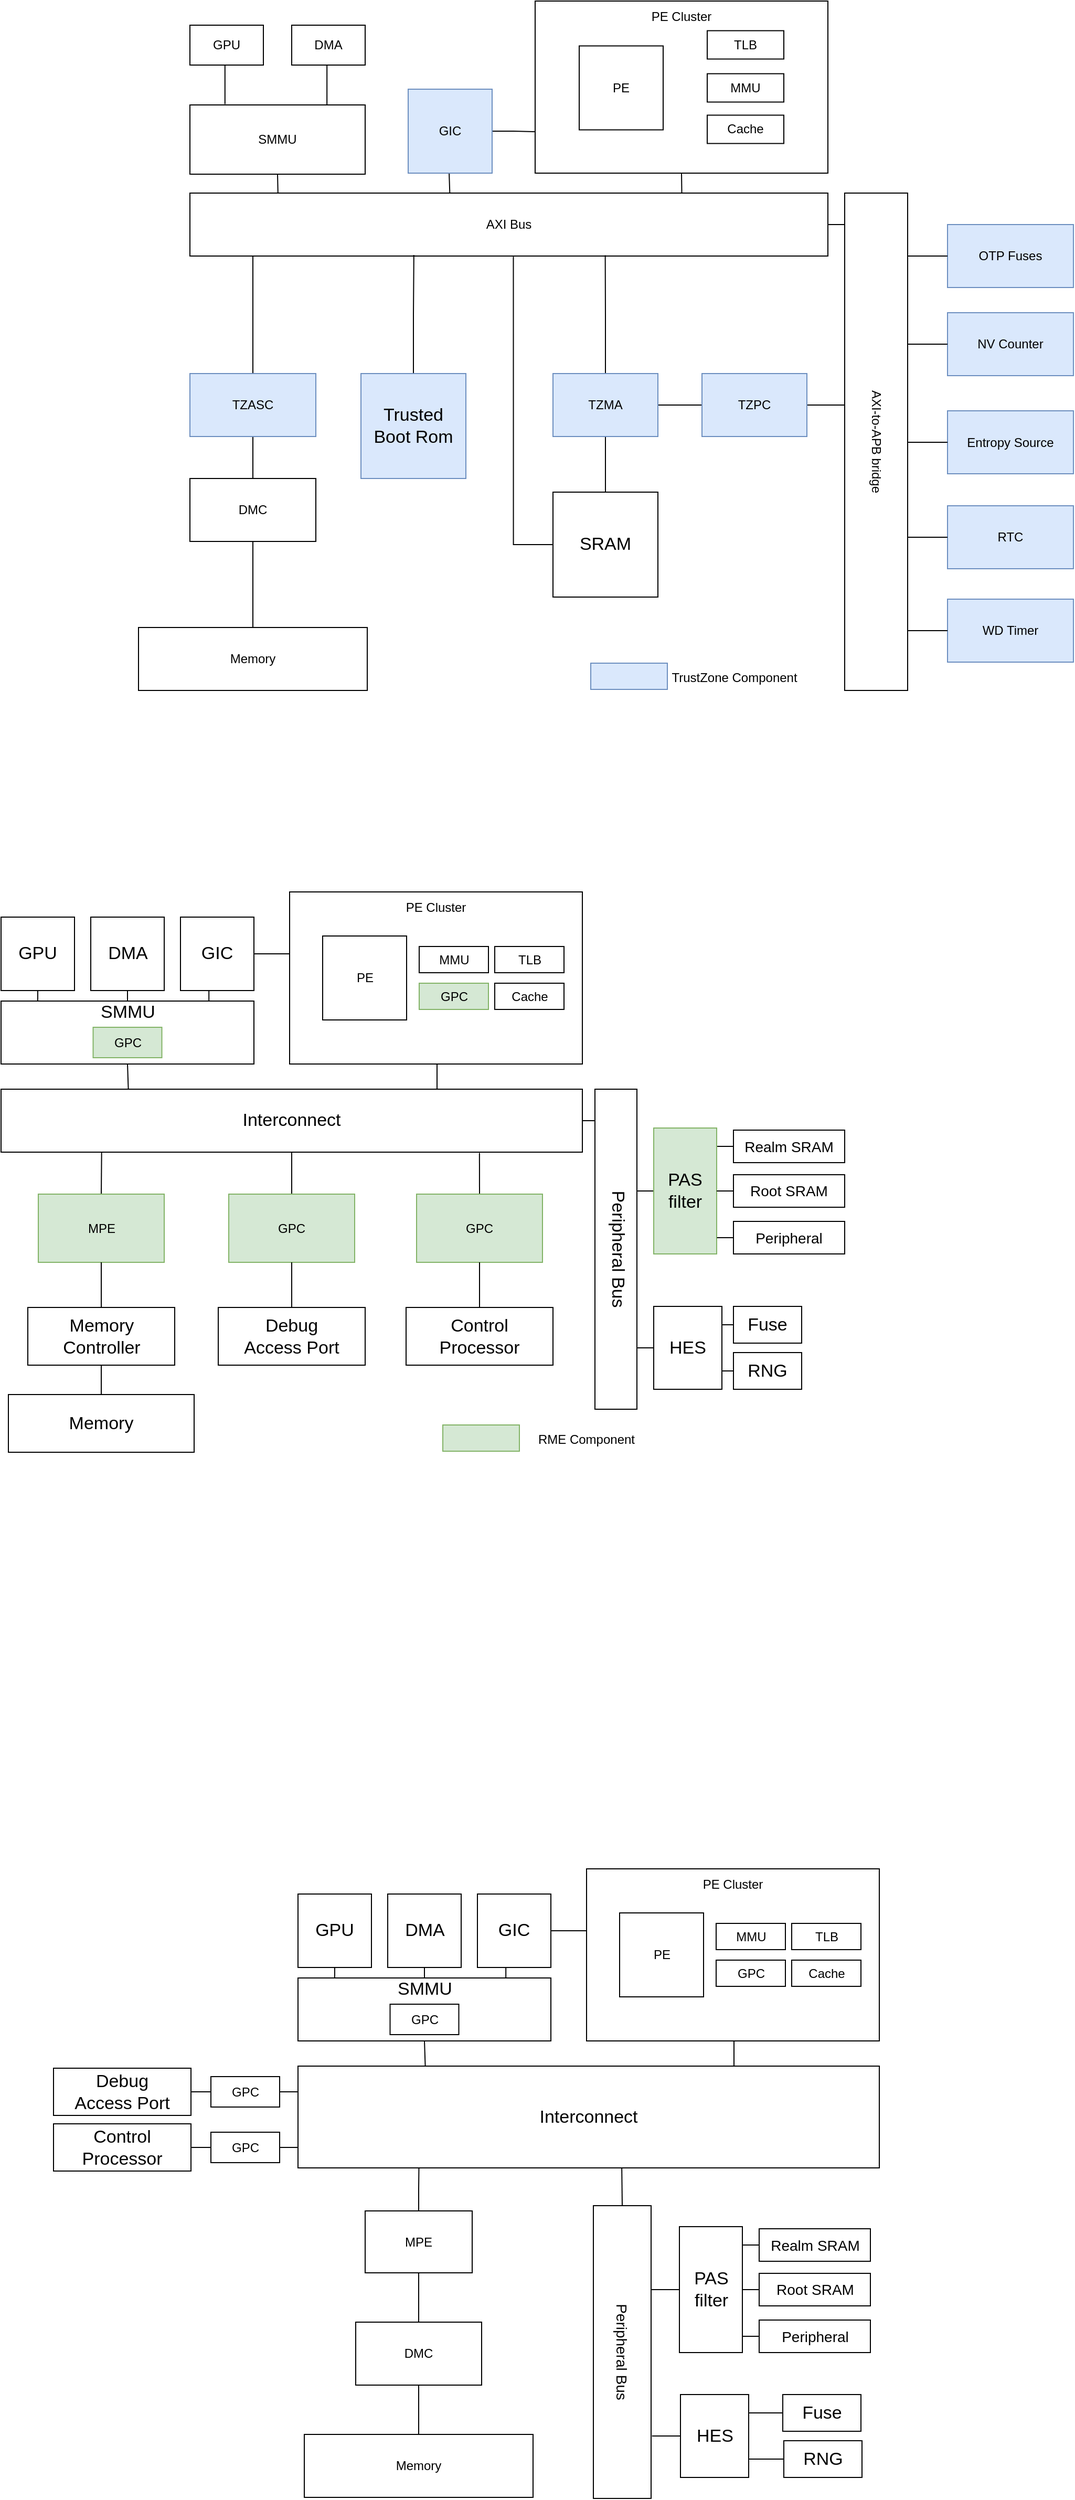<mxfile version="19.0.0" type="github">
  <diagram id="eoIW8Z3tTMGje4_AY222" name="Page-1">
    <mxGraphModel dx="1511" dy="936" grid="0" gridSize="10" guides="1" tooltips="1" connect="1" arrows="1" fold="1" page="0" pageScale="1" pageWidth="1200" pageHeight="1920" math="0" shadow="0">
      <root>
        <mxCell id="0" />
        <mxCell id="1" parent="0" />
        <mxCell id="JKnHHjbpa05JgtGwBaSC-7" style="edgeStyle=orthogonalEdgeStyle;rounded=0;orthogonalLoop=1;jettySize=auto;html=1;exitX=1;exitY=0.5;exitDx=0;exitDy=0;entryX=0.063;entryY=0.998;entryDx=0;entryDy=0;entryPerimeter=0;endArrow=none;endFill=0;" edge="1" parent="1" source="IdRhnYK_NA2TZVedJipS-1" target="IdRhnYK_NA2TZVedJipS-28">
          <mxGeometry relative="1" as="geometry" />
        </mxCell>
        <mxCell id="IdRhnYK_NA2TZVedJipS-1" value="AXI Bus" style="rounded=0;whiteSpace=wrap;html=1;" parent="1" vertex="1">
          <mxGeometry x="228" y="472" width="608" height="60" as="geometry" />
        </mxCell>
        <mxCell id="IdRhnYK_NA2TZVedJipS-27" style="edgeStyle=orthogonalEdgeStyle;rounded=0;orthogonalLoop=1;jettySize=auto;html=1;exitX=0.5;exitY=1;exitDx=0;exitDy=0;entryX=0.771;entryY=0;entryDx=0;entryDy=0;entryPerimeter=0;endArrow=none;endFill=0;" parent="1" source="IdRhnYK_NA2TZVedJipS-4" target="IdRhnYK_NA2TZVedJipS-1" edge="1">
          <mxGeometry relative="1" as="geometry" />
        </mxCell>
        <mxCell id="IdRhnYK_NA2TZVedJipS-4" value="" style="rounded=0;whiteSpace=wrap;html=1;" parent="1" vertex="1">
          <mxGeometry x="557" y="289" width="279" height="164" as="geometry" />
        </mxCell>
        <mxCell id="IdRhnYK_NA2TZVedJipS-16" style="edgeStyle=orthogonalEdgeStyle;rounded=0;orthogonalLoop=1;jettySize=auto;html=1;exitX=1;exitY=0.5;exitDx=0;exitDy=0;entryX=0.001;entryY=0.759;entryDx=0;entryDy=0;entryPerimeter=0;endArrow=none;endFill=0;" parent="1" source="IdRhnYK_NA2TZVedJipS-6" target="IdRhnYK_NA2TZVedJipS-4" edge="1">
          <mxGeometry relative="1" as="geometry" />
        </mxCell>
        <mxCell id="IdRhnYK_NA2TZVedJipS-24" style="edgeStyle=orthogonalEdgeStyle;rounded=0;orthogonalLoop=1;jettySize=auto;html=1;exitX=0.5;exitY=1;exitDx=0;exitDy=0;entryX=0.409;entryY=0.017;entryDx=0;entryDy=0;entryPerimeter=0;endArrow=none;endFill=0;" parent="1" edge="1">
          <mxGeometry relative="1" as="geometry">
            <mxPoint x="475" y="452" as="sourcePoint" />
            <mxPoint x="475.672" y="472.02" as="targetPoint" />
          </mxGeometry>
        </mxCell>
        <mxCell id="IdRhnYK_NA2TZVedJipS-6" value="GIC" style="whiteSpace=wrap;html=1;aspect=fixed;fillColor=#dae8fc;strokeColor=#6c8ebf;" parent="1" vertex="1">
          <mxGeometry x="436" y="373" width="80" height="80" as="geometry" />
        </mxCell>
        <mxCell id="IdRhnYK_NA2TZVedJipS-17" value="PE" style="whiteSpace=wrap;html=1;aspect=fixed;" parent="1" vertex="1">
          <mxGeometry x="599" y="331.75" width="80" height="80" as="geometry" />
        </mxCell>
        <mxCell id="IdRhnYK_NA2TZVedJipS-18" value="TLB" style="rounded=0;whiteSpace=wrap;html=1;" parent="1" vertex="1">
          <mxGeometry x="721" y="317.25" width="73" height="27" as="geometry" />
        </mxCell>
        <mxCell id="IdRhnYK_NA2TZVedJipS-19" value="MMU" style="rounded=0;whiteSpace=wrap;html=1;" parent="1" vertex="1">
          <mxGeometry x="721" y="358.25" width="73" height="27" as="geometry" />
        </mxCell>
        <mxCell id="IdRhnYK_NA2TZVedJipS-20" value="Cache" style="rounded=0;whiteSpace=wrap;html=1;" parent="1" vertex="1">
          <mxGeometry x="721" y="397.75" width="73" height="27" as="geometry" />
        </mxCell>
        <mxCell id="IdRhnYK_NA2TZVedJipS-21" value="PE Cluster" style="text;html=1;strokeColor=none;fillColor=none;align=center;verticalAlign=middle;whiteSpace=wrap;rounded=0;" parent="1" vertex="1">
          <mxGeometry x="653" y="289" width="87" height="30" as="geometry" />
        </mxCell>
        <mxCell id="IdRhnYK_NA2TZVedJipS-22" value="" style="group" parent="1" vertex="1" connectable="0">
          <mxGeometry x="228" y="312" width="167" height="142" as="geometry" />
        </mxCell>
        <mxCell id="IdRhnYK_NA2TZVedJipS-2" value="SMMU" style="rounded=0;whiteSpace=wrap;html=1;" parent="IdRhnYK_NA2TZVedJipS-22" vertex="1">
          <mxGeometry y="76" width="167" height="66" as="geometry" />
        </mxCell>
        <mxCell id="IdRhnYK_NA2TZVedJipS-13" style="edgeStyle=orthogonalEdgeStyle;rounded=0;orthogonalLoop=1;jettySize=auto;html=1;exitX=0.5;exitY=1;exitDx=0;exitDy=0;entryX=0.2;entryY=-0.011;entryDx=0;entryDy=0;entryPerimeter=0;endArrow=none;endFill=0;" parent="IdRhnYK_NA2TZVedJipS-22" source="IdRhnYK_NA2TZVedJipS-7" target="IdRhnYK_NA2TZVedJipS-2" edge="1">
          <mxGeometry relative="1" as="geometry" />
        </mxCell>
        <mxCell id="IdRhnYK_NA2TZVedJipS-7" value="GPU" style="rounded=0;whiteSpace=wrap;html=1;" parent="IdRhnYK_NA2TZVedJipS-22" vertex="1">
          <mxGeometry width="70" height="38" as="geometry" />
        </mxCell>
        <mxCell id="IdRhnYK_NA2TZVedJipS-14" style="edgeStyle=orthogonalEdgeStyle;rounded=0;orthogonalLoop=1;jettySize=auto;html=1;exitX=0.5;exitY=1;exitDx=0;exitDy=0;entryX=0.782;entryY=-0.003;entryDx=0;entryDy=0;entryPerimeter=0;endArrow=none;endFill=0;" parent="IdRhnYK_NA2TZVedJipS-22" source="IdRhnYK_NA2TZVedJipS-9" target="IdRhnYK_NA2TZVedJipS-2" edge="1">
          <mxGeometry relative="1" as="geometry" />
        </mxCell>
        <mxCell id="IdRhnYK_NA2TZVedJipS-9" value="DMA" style="rounded=0;whiteSpace=wrap;html=1;" parent="IdRhnYK_NA2TZVedJipS-22" vertex="1">
          <mxGeometry x="97" width="70" height="38" as="geometry" />
        </mxCell>
        <mxCell id="IdRhnYK_NA2TZVedJipS-26" style="edgeStyle=orthogonalEdgeStyle;rounded=0;orthogonalLoop=1;jettySize=auto;html=1;exitX=0.5;exitY=1;exitDx=0;exitDy=0;entryX=0.138;entryY=0;entryDx=0;entryDy=0;entryPerimeter=0;endArrow=none;endFill=0;" parent="1" source="IdRhnYK_NA2TZVedJipS-2" target="IdRhnYK_NA2TZVedJipS-1" edge="1">
          <mxGeometry relative="1" as="geometry" />
        </mxCell>
        <mxCell id="IdRhnYK_NA2TZVedJipS-30" value="" style="group" parent="1" vertex="1" connectable="0">
          <mxGeometry x="852" y="472" width="60" height="474" as="geometry" />
        </mxCell>
        <mxCell id="IdRhnYK_NA2TZVedJipS-28" value="" style="rounded=0;whiteSpace=wrap;html=1;direction=south;" parent="IdRhnYK_NA2TZVedJipS-30" vertex="1">
          <mxGeometry width="60" height="474.0" as="geometry" />
        </mxCell>
        <mxCell id="IdRhnYK_NA2TZVedJipS-29" value="AXI-to-APB bridge" style="text;html=1;strokeColor=none;fillColor=none;align=center;verticalAlign=middle;whiteSpace=wrap;rounded=0;rotation=90;" parent="IdRhnYK_NA2TZVedJipS-30" vertex="1">
          <mxGeometry x="-92" y="225.306" width="244" height="23.388" as="geometry" />
        </mxCell>
        <mxCell id="IdRhnYK_NA2TZVedJipS-38" style="edgeStyle=orthogonalEdgeStyle;rounded=0;orthogonalLoop=1;jettySize=auto;html=1;exitX=0.5;exitY=0;exitDx=0;exitDy=0;endArrow=none;endFill=0;" parent="1" source="IdRhnYK_NA2TZVedJipS-33" edge="1">
          <mxGeometry relative="1" as="geometry">
            <mxPoint x="288" y="532" as="targetPoint" />
          </mxGeometry>
        </mxCell>
        <mxCell id="IdRhnYK_NA2TZVedJipS-39" style="edgeStyle=orthogonalEdgeStyle;rounded=0;orthogonalLoop=1;jettySize=auto;html=1;exitX=0.5;exitY=1;exitDx=0;exitDy=0;entryX=0.5;entryY=0;entryDx=0;entryDy=0;endArrow=none;endFill=0;" parent="1" source="IdRhnYK_NA2TZVedJipS-33" target="IdRhnYK_NA2TZVedJipS-34" edge="1">
          <mxGeometry relative="1" as="geometry" />
        </mxCell>
        <mxCell id="IdRhnYK_NA2TZVedJipS-33" value="TZASC" style="rounded=0;whiteSpace=wrap;html=1;fillColor=#dae8fc;strokeColor=#6c8ebf;" parent="1" vertex="1">
          <mxGeometry x="228" y="644" width="120" height="60" as="geometry" />
        </mxCell>
        <mxCell id="IdRhnYK_NA2TZVedJipS-40" style="edgeStyle=orthogonalEdgeStyle;rounded=0;orthogonalLoop=1;jettySize=auto;html=1;exitX=0.5;exitY=1;exitDx=0;exitDy=0;entryX=0.5;entryY=0;entryDx=0;entryDy=0;endArrow=none;endFill=0;" parent="1" source="IdRhnYK_NA2TZVedJipS-34" target="IdRhnYK_NA2TZVedJipS-36" edge="1">
          <mxGeometry relative="1" as="geometry" />
        </mxCell>
        <mxCell id="IdRhnYK_NA2TZVedJipS-34" value="DMC" style="rounded=0;whiteSpace=wrap;html=1;" parent="1" vertex="1">
          <mxGeometry x="228" y="744" width="120" height="60" as="geometry" />
        </mxCell>
        <mxCell id="IdRhnYK_NA2TZVedJipS-36" value="Memory" style="rounded=0;whiteSpace=wrap;html=1;" parent="1" vertex="1">
          <mxGeometry x="179" y="886" width="218" height="60" as="geometry" />
        </mxCell>
        <mxCell id="IdRhnYK_NA2TZVedJipS-51" style="edgeStyle=orthogonalEdgeStyle;rounded=0;orthogonalLoop=1;jettySize=auto;html=1;exitX=1;exitY=0.5;exitDx=0;exitDy=0;entryX=0;entryY=0.5;entryDx=0;entryDy=0;fontSize=17;endArrow=none;endFill=0;" parent="1" source="IdRhnYK_NA2TZVedJipS-46" target="IdRhnYK_NA2TZVedJipS-47" edge="1">
          <mxGeometry relative="1" as="geometry" />
        </mxCell>
        <mxCell id="IdRhnYK_NA2TZVedJipS-59" style="edgeStyle=orthogonalEdgeStyle;rounded=0;orthogonalLoop=1;jettySize=auto;html=1;exitX=0.5;exitY=1;exitDx=0;exitDy=0;entryX=0.5;entryY=0;entryDx=0;entryDy=0;fontSize=17;endArrow=none;endFill=0;" parent="1" source="IdRhnYK_NA2TZVedJipS-46" target="IdRhnYK_NA2TZVedJipS-48" edge="1">
          <mxGeometry relative="1" as="geometry" />
        </mxCell>
        <mxCell id="IdRhnYK_NA2TZVedJipS-60" style="edgeStyle=orthogonalEdgeStyle;rounded=0;orthogonalLoop=1;jettySize=auto;html=1;exitX=0.5;exitY=0;exitDx=0;exitDy=0;entryX=0.651;entryY=0.987;entryDx=0;entryDy=0;entryPerimeter=0;fontSize=17;endArrow=none;endFill=0;" parent="1" source="IdRhnYK_NA2TZVedJipS-46" target="IdRhnYK_NA2TZVedJipS-1" edge="1">
          <mxGeometry relative="1" as="geometry" />
        </mxCell>
        <mxCell id="IdRhnYK_NA2TZVedJipS-46" value="TZMA" style="rounded=0;whiteSpace=wrap;html=1;fillColor=#dae8fc;strokeColor=#6c8ebf;" parent="1" vertex="1">
          <mxGeometry x="574" y="644" width="100" height="60" as="geometry" />
        </mxCell>
        <mxCell id="JKnHHjbpa05JgtGwBaSC-8" style="edgeStyle=orthogonalEdgeStyle;rounded=0;orthogonalLoop=1;jettySize=auto;html=1;exitX=1;exitY=0.5;exitDx=0;exitDy=0;entryX=0.426;entryY=1.002;entryDx=0;entryDy=0;entryPerimeter=0;endArrow=none;endFill=0;" edge="1" parent="1" source="IdRhnYK_NA2TZVedJipS-47" target="IdRhnYK_NA2TZVedJipS-28">
          <mxGeometry relative="1" as="geometry" />
        </mxCell>
        <mxCell id="IdRhnYK_NA2TZVedJipS-47" value="TZPC" style="rounded=0;whiteSpace=wrap;html=1;fillColor=#dae8fc;strokeColor=#6c8ebf;" parent="1" vertex="1">
          <mxGeometry x="716" y="644" width="100" height="60" as="geometry" />
        </mxCell>
        <mxCell id="IdRhnYK_NA2TZVedJipS-61" style="edgeStyle=orthogonalEdgeStyle;rounded=0;orthogonalLoop=1;jettySize=auto;html=1;exitX=0;exitY=0.5;exitDx=0;exitDy=0;entryX=0.507;entryY=1.011;entryDx=0;entryDy=0;entryPerimeter=0;fontSize=17;endArrow=none;endFill=0;" parent="1" source="IdRhnYK_NA2TZVedJipS-48" target="IdRhnYK_NA2TZVedJipS-1" edge="1">
          <mxGeometry relative="1" as="geometry" />
        </mxCell>
        <mxCell id="IdRhnYK_NA2TZVedJipS-48" value="&lt;font style=&quot;font-size: 17px;&quot;&gt;SRAM&lt;/font&gt;" style="whiteSpace=wrap;html=1;aspect=fixed;" parent="1" vertex="1">
          <mxGeometry x="574" y="757" width="100" height="100" as="geometry" />
        </mxCell>
        <mxCell id="IdRhnYK_NA2TZVedJipS-63" style="edgeStyle=orthogonalEdgeStyle;rounded=0;orthogonalLoop=1;jettySize=auto;html=1;exitX=0.5;exitY=0;exitDx=0;exitDy=0;fontSize=17;endArrow=none;endFill=0;entryX=0.351;entryY=0.983;entryDx=0;entryDy=0;entryPerimeter=0;" parent="1" source="IdRhnYK_NA2TZVedJipS-62" target="IdRhnYK_NA2TZVedJipS-1" edge="1">
          <mxGeometry relative="1" as="geometry">
            <mxPoint x="441" y="533" as="targetPoint" />
          </mxGeometry>
        </mxCell>
        <mxCell id="IdRhnYK_NA2TZVedJipS-62" value="&lt;font style=&quot;font-size: 17px;&quot;&gt;Trusted &lt;br&gt;Boot Rom&lt;/font&gt;" style="whiteSpace=wrap;html=1;aspect=fixed;fillColor=#dae8fc;strokeColor=#6c8ebf;" parent="1" vertex="1">
          <mxGeometry x="391" y="644" width="100" height="100" as="geometry" />
        </mxCell>
        <mxCell id="IdRhnYK_NA2TZVedJipS-99" style="edgeStyle=orthogonalEdgeStyle;rounded=0;orthogonalLoop=1;jettySize=auto;html=1;exitX=0.5;exitY=1;exitDx=0;exitDy=0;entryX=0.219;entryY=0.009;entryDx=0;entryDy=0;entryPerimeter=0;fontSize=17;endArrow=none;endFill=0;" parent="1" source="IdRhnYK_NA2TZVedJipS-70" target="IdRhnYK_NA2TZVedJipS-98" edge="1">
          <mxGeometry relative="1" as="geometry" />
        </mxCell>
        <mxCell id="IdRhnYK_NA2TZVedJipS-70" value="" style="rounded=0;whiteSpace=wrap;html=1;fontSize=17;" parent="1" vertex="1">
          <mxGeometry x="48" y="1242" width="241" height="60" as="geometry" />
        </mxCell>
        <mxCell id="IdRhnYK_NA2TZVedJipS-100" style="edgeStyle=orthogonalEdgeStyle;rounded=0;orthogonalLoop=1;jettySize=auto;html=1;exitX=0.5;exitY=1;exitDx=0;exitDy=0;entryX=0.75;entryY=0;entryDx=0;entryDy=0;fontSize=17;endArrow=none;endFill=0;" parent="1" source="IdRhnYK_NA2TZVedJipS-79" target="IdRhnYK_NA2TZVedJipS-98" edge="1">
          <mxGeometry relative="1" as="geometry" />
        </mxCell>
        <mxCell id="IdRhnYK_NA2TZVedJipS-79" value="" style="rounded=0;whiteSpace=wrap;html=1;" parent="1" vertex="1">
          <mxGeometry x="323" y="1138" width="279" height="164" as="geometry" />
        </mxCell>
        <mxCell id="IdRhnYK_NA2TZVedJipS-80" value="PE" style="whiteSpace=wrap;html=1;aspect=fixed;" parent="1" vertex="1">
          <mxGeometry x="354.5" y="1180" width="80" height="80" as="geometry" />
        </mxCell>
        <mxCell id="IdRhnYK_NA2TZVedJipS-82" value="MMU" style="rounded=0;whiteSpace=wrap;html=1;" parent="1" vertex="1">
          <mxGeometry x="446.5" y="1190" width="66" height="25" as="geometry" />
        </mxCell>
        <mxCell id="IdRhnYK_NA2TZVedJipS-84" value="PE Cluster" style="text;html=1;strokeColor=none;fillColor=none;align=center;verticalAlign=middle;whiteSpace=wrap;rounded=0;" parent="1" vertex="1">
          <mxGeometry x="419" y="1138" width="87" height="30" as="geometry" />
        </mxCell>
        <mxCell id="IdRhnYK_NA2TZVedJipS-85" value="TLB" style="rounded=0;whiteSpace=wrap;html=1;" parent="1" vertex="1">
          <mxGeometry x="518.5" y="1190" width="66" height="25" as="geometry" />
        </mxCell>
        <mxCell id="IdRhnYK_NA2TZVedJipS-86" value="GPC" style="rounded=0;whiteSpace=wrap;html=1;fillColor=#d5e8d4;strokeColor=#82b366;" parent="1" vertex="1">
          <mxGeometry x="446.5" y="1225" width="66" height="25" as="geometry" />
        </mxCell>
        <mxCell id="IdRhnYK_NA2TZVedJipS-87" value="Cache" style="rounded=0;whiteSpace=wrap;html=1;" parent="1" vertex="1">
          <mxGeometry x="518.5" y="1225" width="66" height="25" as="geometry" />
        </mxCell>
        <mxCell id="IdRhnYK_NA2TZVedJipS-88" value="GPC" style="rounded=0;whiteSpace=wrap;html=1;fillColor=#d5e8d4;strokeColor=#82b366;" parent="1" vertex="1">
          <mxGeometry x="135.75" y="1267" width="65.5" height="29" as="geometry" />
        </mxCell>
        <mxCell id="IdRhnYK_NA2TZVedJipS-89" value="SMMU" style="text;html=1;strokeColor=none;fillColor=none;align=center;verticalAlign=middle;whiteSpace=wrap;rounded=0;fontSize=17;" parent="1" vertex="1">
          <mxGeometry x="128.75" y="1242" width="79.5" height="21" as="geometry" />
        </mxCell>
        <mxCell id="IdRhnYK_NA2TZVedJipS-103" style="edgeStyle=orthogonalEdgeStyle;rounded=0;orthogonalLoop=1;jettySize=auto;html=1;exitX=0.5;exitY=1;exitDx=0;exitDy=0;entryX=0.145;entryY=-0.007;entryDx=0;entryDy=0;entryPerimeter=0;fontSize=17;endArrow=none;endFill=0;" parent="1" source="IdRhnYK_NA2TZVedJipS-90" target="IdRhnYK_NA2TZVedJipS-70" edge="1">
          <mxGeometry relative="1" as="geometry" />
        </mxCell>
        <mxCell id="IdRhnYK_NA2TZVedJipS-90" value="GPU" style="whiteSpace=wrap;html=1;aspect=fixed;fontSize=17;" parent="1" vertex="1">
          <mxGeometry x="48" y="1162" width="70" height="70" as="geometry" />
        </mxCell>
        <mxCell id="IdRhnYK_NA2TZVedJipS-101" style="edgeStyle=orthogonalEdgeStyle;rounded=0;orthogonalLoop=1;jettySize=auto;html=1;exitX=0.5;exitY=1;exitDx=0;exitDy=0;entryX=0.5;entryY=0;entryDx=0;entryDy=0;fontSize=17;endArrow=none;endFill=0;" parent="1" source="IdRhnYK_NA2TZVedJipS-91" target="IdRhnYK_NA2TZVedJipS-89" edge="1">
          <mxGeometry relative="1" as="geometry" />
        </mxCell>
        <mxCell id="IdRhnYK_NA2TZVedJipS-91" value="DMA" style="whiteSpace=wrap;html=1;aspect=fixed;fontSize=17;" parent="1" vertex="1">
          <mxGeometry x="133.5" y="1162" width="70" height="70" as="geometry" />
        </mxCell>
        <mxCell id="IdRhnYK_NA2TZVedJipS-94" style="edgeStyle=orthogonalEdgeStyle;rounded=0;orthogonalLoop=1;jettySize=auto;html=1;exitX=1;exitY=0.5;exitDx=0;exitDy=0;entryX=0;entryY=0.374;entryDx=0;entryDy=0;entryPerimeter=0;fontSize=17;endArrow=none;endFill=0;" parent="1" source="IdRhnYK_NA2TZVedJipS-92" target="IdRhnYK_NA2TZVedJipS-79" edge="1">
          <mxGeometry relative="1" as="geometry" />
        </mxCell>
        <mxCell id="IdRhnYK_NA2TZVedJipS-95" style="edgeStyle=orthogonalEdgeStyle;rounded=0;orthogonalLoop=1;jettySize=auto;html=1;exitX=0.5;exitY=1;exitDx=0;exitDy=0;entryX=0.822;entryY=0.006;entryDx=0;entryDy=0;entryPerimeter=0;fontSize=17;endArrow=none;endFill=0;" parent="1" source="IdRhnYK_NA2TZVedJipS-92" target="IdRhnYK_NA2TZVedJipS-70" edge="1">
          <mxGeometry relative="1" as="geometry" />
        </mxCell>
        <mxCell id="IdRhnYK_NA2TZVedJipS-92" value="GIC" style="whiteSpace=wrap;html=1;aspect=fixed;fontSize=17;" parent="1" vertex="1">
          <mxGeometry x="219" y="1162" width="70" height="70" as="geometry" />
        </mxCell>
        <mxCell id="IdRhnYK_NA2TZVedJipS-125" style="edgeStyle=orthogonalEdgeStyle;rounded=0;orthogonalLoop=1;jettySize=auto;html=1;exitX=1;exitY=0.5;exitDx=0;exitDy=0;entryX=0.101;entryY=0.978;entryDx=0;entryDy=0;entryPerimeter=0;fontSize=17;endArrow=none;endFill=0;" parent="1" source="IdRhnYK_NA2TZVedJipS-98" target="IdRhnYK_NA2TZVedJipS-121" edge="1">
          <mxGeometry relative="1" as="geometry" />
        </mxCell>
        <mxCell id="IdRhnYK_NA2TZVedJipS-98" value="Interconnect" style="rounded=0;whiteSpace=wrap;html=1;fontSize=17;" parent="1" vertex="1">
          <mxGeometry x="48" y="1326" width="554" height="60" as="geometry" />
        </mxCell>
        <mxCell id="IdRhnYK_NA2TZVedJipS-228" style="edgeStyle=orthogonalEdgeStyle;rounded=0;orthogonalLoop=1;jettySize=auto;html=1;exitX=0.5;exitY=0;exitDx=0;exitDy=0;entryX=0.173;entryY=1.003;entryDx=0;entryDy=0;entryPerimeter=0;fontSize=14;endArrow=none;endFill=0;" parent="1" source="IdRhnYK_NA2TZVedJipS-104" target="IdRhnYK_NA2TZVedJipS-98" edge="1">
          <mxGeometry relative="1" as="geometry" />
        </mxCell>
        <mxCell id="IdRhnYK_NA2TZVedJipS-104" value="MPE" style="rounded=0;whiteSpace=wrap;html=1;fillColor=#d5e8d4;strokeColor=#82b366;" parent="1" vertex="1">
          <mxGeometry x="83.5" y="1426" width="120" height="65" as="geometry" />
        </mxCell>
        <mxCell id="IdRhnYK_NA2TZVedJipS-227" style="edgeStyle=orthogonalEdgeStyle;rounded=0;orthogonalLoop=1;jettySize=auto;html=1;exitX=0.5;exitY=0;exitDx=0;exitDy=0;entryX=0.5;entryY=1;entryDx=0;entryDy=0;fontSize=14;endArrow=none;endFill=0;" parent="1" source="IdRhnYK_NA2TZVedJipS-107" target="IdRhnYK_NA2TZVedJipS-104" edge="1">
          <mxGeometry relative="1" as="geometry" />
        </mxCell>
        <mxCell id="IdRhnYK_NA2TZVedJipS-235" style="edgeStyle=orthogonalEdgeStyle;rounded=0;orthogonalLoop=1;jettySize=auto;html=1;exitX=0.5;exitY=1;exitDx=0;exitDy=0;entryX=0.5;entryY=0;entryDx=0;entryDy=0;fontSize=14;endArrow=none;endFill=0;" parent="1" source="IdRhnYK_NA2TZVedJipS-107" target="IdRhnYK_NA2TZVedJipS-234" edge="1">
          <mxGeometry relative="1" as="geometry" />
        </mxCell>
        <mxCell id="IdRhnYK_NA2TZVedJipS-107" value="Memory&lt;br&gt;Controller" style="rounded=0;whiteSpace=wrap;html=1;fontSize=17;" parent="1" vertex="1">
          <mxGeometry x="73.5" y="1534" width="140" height="55" as="geometry" />
        </mxCell>
        <mxCell id="IdRhnYK_NA2TZVedJipS-229" style="edgeStyle=orthogonalEdgeStyle;rounded=0;orthogonalLoop=1;jettySize=auto;html=1;exitX=0.5;exitY=0;exitDx=0;exitDy=0;entryX=0.5;entryY=1;entryDx=0;entryDy=0;fontSize=14;endArrow=none;endFill=0;" parent="1" source="IdRhnYK_NA2TZVedJipS-108" target="IdRhnYK_NA2TZVedJipS-98" edge="1">
          <mxGeometry relative="1" as="geometry" />
        </mxCell>
        <mxCell id="IdRhnYK_NA2TZVedJipS-108" value="GPC" style="rounded=0;whiteSpace=wrap;html=1;fillColor=#d5e8d4;strokeColor=#82b366;" parent="1" vertex="1">
          <mxGeometry x="265" y="1426" width="120" height="65" as="geometry" />
        </mxCell>
        <mxCell id="IdRhnYK_NA2TZVedJipS-230" style="edgeStyle=orthogonalEdgeStyle;rounded=0;orthogonalLoop=1;jettySize=auto;html=1;exitX=0.5;exitY=0;exitDx=0;exitDy=0;entryX=0.823;entryY=1.013;entryDx=0;entryDy=0;entryPerimeter=0;fontSize=14;endArrow=none;endFill=0;" parent="1" source="IdRhnYK_NA2TZVedJipS-109" target="IdRhnYK_NA2TZVedJipS-98" edge="1">
          <mxGeometry relative="1" as="geometry" />
        </mxCell>
        <mxCell id="IdRhnYK_NA2TZVedJipS-109" value="GPC" style="rounded=0;whiteSpace=wrap;html=1;fillColor=#d5e8d4;strokeColor=#82b366;" parent="1" vertex="1">
          <mxGeometry x="444" y="1426" width="120" height="65" as="geometry" />
        </mxCell>
        <mxCell id="IdRhnYK_NA2TZVedJipS-226" style="edgeStyle=orthogonalEdgeStyle;rounded=0;orthogonalLoop=1;jettySize=auto;html=1;exitX=0.5;exitY=0;exitDx=0;exitDy=0;entryX=0.5;entryY=1;entryDx=0;entryDy=0;fontSize=14;endArrow=none;endFill=0;" parent="1" source="IdRhnYK_NA2TZVedJipS-110" target="IdRhnYK_NA2TZVedJipS-108" edge="1">
          <mxGeometry relative="1" as="geometry" />
        </mxCell>
        <mxCell id="IdRhnYK_NA2TZVedJipS-110" value="Debug&lt;br&gt;Access Port" style="rounded=0;whiteSpace=wrap;html=1;fontSize=17;" parent="1" vertex="1">
          <mxGeometry x="255" y="1534" width="140" height="55" as="geometry" />
        </mxCell>
        <mxCell id="IdRhnYK_NA2TZVedJipS-225" style="edgeStyle=orthogonalEdgeStyle;rounded=0;orthogonalLoop=1;jettySize=auto;html=1;exitX=0.5;exitY=0;exitDx=0;exitDy=0;entryX=0.5;entryY=1;entryDx=0;entryDy=0;fontSize=14;endArrow=none;endFill=0;" parent="1" source="IdRhnYK_NA2TZVedJipS-111" target="IdRhnYK_NA2TZVedJipS-109" edge="1">
          <mxGeometry relative="1" as="geometry" />
        </mxCell>
        <mxCell id="IdRhnYK_NA2TZVedJipS-111" value="Control&lt;br&gt;Processor" style="rounded=0;whiteSpace=wrap;html=1;fontSize=17;" parent="1" vertex="1">
          <mxGeometry x="434" y="1534" width="140" height="55" as="geometry" />
        </mxCell>
        <mxCell id="IdRhnYK_NA2TZVedJipS-123" value="" style="group" parent="1" vertex="1" connectable="0">
          <mxGeometry x="614" y="1326" width="40" height="305" as="geometry" />
        </mxCell>
        <mxCell id="IdRhnYK_NA2TZVedJipS-121" value="" style="rounded=0;whiteSpace=wrap;html=1;fontSize=17;direction=south;" parent="IdRhnYK_NA2TZVedJipS-123" vertex="1">
          <mxGeometry width="40" height="305" as="geometry" />
        </mxCell>
        <mxCell id="IdRhnYK_NA2TZVedJipS-122" value="Peripheral Bus" style="text;html=1;strokeColor=none;fillColor=none;align=center;verticalAlign=middle;whiteSpace=wrap;rounded=0;fontSize=17;rotation=90;" parent="IdRhnYK_NA2TZVedJipS-123" vertex="1">
          <mxGeometry x="-44" y="137.5" width="132" height="30" as="geometry" />
        </mxCell>
        <mxCell id="IdRhnYK_NA2TZVedJipS-142" style="edgeStyle=orthogonalEdgeStyle;rounded=0;orthogonalLoop=1;jettySize=auto;html=1;exitX=0.5;exitY=1;exitDx=0;exitDy=0;entryX=0.318;entryY=-0.013;entryDx=0;entryDy=0;entryPerimeter=0;fontSize=14;endArrow=none;endFill=0;" parent="1" source="IdRhnYK_NA2TZVedJipS-126" target="IdRhnYK_NA2TZVedJipS-121" edge="1">
          <mxGeometry relative="1" as="geometry" />
        </mxCell>
        <mxCell id="IdRhnYK_NA2TZVedJipS-126" value="PAS filter" style="rounded=0;whiteSpace=wrap;html=1;fontSize=17;direction=south;fillColor=#d5e8d4;strokeColor=#82b366;" parent="1" vertex="1">
          <mxGeometry x="670" y="1363" width="60" height="120" as="geometry" />
        </mxCell>
        <mxCell id="IdRhnYK_NA2TZVedJipS-137" style="edgeStyle=orthogonalEdgeStyle;rounded=0;orthogonalLoop=1;jettySize=auto;html=1;exitX=0;exitY=0.5;exitDx=0;exitDy=0;entryX=0.809;entryY=0;entryDx=0;entryDy=0;entryPerimeter=0;fontSize=17;endArrow=none;endFill=0;" parent="1" source="IdRhnYK_NA2TZVedJipS-127" target="IdRhnYK_NA2TZVedJipS-121" edge="1">
          <mxGeometry relative="1" as="geometry" />
        </mxCell>
        <mxCell id="IdRhnYK_NA2TZVedJipS-127" value="HES" style="rounded=0;whiteSpace=wrap;html=1;fontSize=17;" parent="1" vertex="1">
          <mxGeometry x="670" y="1533" width="65" height="79" as="geometry" />
        </mxCell>
        <mxCell id="IdRhnYK_NA2TZVedJipS-146" style="edgeStyle=orthogonalEdgeStyle;rounded=0;orthogonalLoop=1;jettySize=auto;html=1;exitX=0;exitY=0.5;exitDx=0;exitDy=0;entryX=0.146;entryY=-0.009;entryDx=0;entryDy=0;entryPerimeter=0;fontSize=14;endArrow=none;endFill=0;" parent="1" source="IdRhnYK_NA2TZVedJipS-132" target="IdRhnYK_NA2TZVedJipS-126" edge="1">
          <mxGeometry relative="1" as="geometry" />
        </mxCell>
        <mxCell id="IdRhnYK_NA2TZVedJipS-132" value="&lt;font style=&quot;font-size: 14px;&quot;&gt;Realm SRAM&lt;/font&gt;" style="rounded=0;whiteSpace=wrap;html=1;fontSize=17;" parent="1" vertex="1">
          <mxGeometry x="746" y="1365" width="106" height="31" as="geometry" />
        </mxCell>
        <mxCell id="IdRhnYK_NA2TZVedJipS-139" style="edgeStyle=orthogonalEdgeStyle;rounded=0;orthogonalLoop=1;jettySize=auto;html=1;exitX=0;exitY=0.5;exitDx=0;exitDy=0;entryX=1.005;entryY=0.214;entryDx=0;entryDy=0;entryPerimeter=0;fontSize=17;endArrow=none;endFill=0;" parent="1" source="IdRhnYK_NA2TZVedJipS-135" target="IdRhnYK_NA2TZVedJipS-127" edge="1">
          <mxGeometry relative="1" as="geometry" />
        </mxCell>
        <mxCell id="IdRhnYK_NA2TZVedJipS-135" value="Fuse" style="rounded=0;whiteSpace=wrap;html=1;fontSize=17;" parent="1" vertex="1">
          <mxGeometry x="746" y="1533" width="65" height="35" as="geometry" />
        </mxCell>
        <mxCell id="IdRhnYK_NA2TZVedJipS-138" style="edgeStyle=orthogonalEdgeStyle;rounded=0;orthogonalLoop=1;jettySize=auto;html=1;exitX=0;exitY=0.5;exitDx=0;exitDy=0;entryX=1;entryY=0.783;entryDx=0;entryDy=0;entryPerimeter=0;fontSize=17;endArrow=none;endFill=0;" parent="1" source="IdRhnYK_NA2TZVedJipS-136" target="IdRhnYK_NA2TZVedJipS-127" edge="1">
          <mxGeometry relative="1" as="geometry" />
        </mxCell>
        <mxCell id="IdRhnYK_NA2TZVedJipS-136" value="RNG" style="rounded=0;whiteSpace=wrap;html=1;fontSize=17;" parent="1" vertex="1">
          <mxGeometry x="746" y="1577" width="65" height="35" as="geometry" />
        </mxCell>
        <mxCell id="IdRhnYK_NA2TZVedJipS-148" style="edgeStyle=orthogonalEdgeStyle;rounded=0;orthogonalLoop=1;jettySize=auto;html=1;exitX=0;exitY=0.5;exitDx=0;exitDy=0;entryX=0.5;entryY=0;entryDx=0;entryDy=0;fontSize=14;endArrow=none;endFill=0;" parent="1" source="IdRhnYK_NA2TZVedJipS-140" target="IdRhnYK_NA2TZVedJipS-126" edge="1">
          <mxGeometry relative="1" as="geometry" />
        </mxCell>
        <mxCell id="IdRhnYK_NA2TZVedJipS-140" value="&lt;font style=&quot;font-size: 14px;&quot;&gt;Root SRAM&lt;/font&gt;" style="rounded=0;whiteSpace=wrap;html=1;fontSize=17;" parent="1" vertex="1">
          <mxGeometry x="746" y="1407.5" width="106" height="31" as="geometry" />
        </mxCell>
        <mxCell id="IdRhnYK_NA2TZVedJipS-149" style="edgeStyle=orthogonalEdgeStyle;rounded=0;orthogonalLoop=1;jettySize=auto;html=1;exitX=0;exitY=0.5;exitDx=0;exitDy=0;entryX=0.874;entryY=-0.005;entryDx=0;entryDy=0;entryPerimeter=0;fontSize=14;endArrow=none;endFill=0;" parent="1" source="IdRhnYK_NA2TZVedJipS-144" target="IdRhnYK_NA2TZVedJipS-126" edge="1">
          <mxGeometry relative="1" as="geometry" />
        </mxCell>
        <mxCell id="IdRhnYK_NA2TZVedJipS-144" value="&lt;font style=&quot;font-size: 14px;&quot;&gt;Peripheral&lt;/font&gt;" style="rounded=0;whiteSpace=wrap;html=1;fontSize=17;" parent="1" vertex="1">
          <mxGeometry x="746" y="1452" width="106" height="31" as="geometry" />
        </mxCell>
        <mxCell id="IdRhnYK_NA2TZVedJipS-150" style="edgeStyle=orthogonalEdgeStyle;rounded=0;orthogonalLoop=1;jettySize=auto;html=1;exitX=0.5;exitY=1;exitDx=0;exitDy=0;entryX=0.219;entryY=0.009;entryDx=0;entryDy=0;entryPerimeter=0;fontSize=17;endArrow=none;endFill=0;" parent="1" source="IdRhnYK_NA2TZVedJipS-151" target="IdRhnYK_NA2TZVedJipS-170" edge="1">
          <mxGeometry relative="1" as="geometry" />
        </mxCell>
        <mxCell id="IdRhnYK_NA2TZVedJipS-151" value="" style="rounded=0;whiteSpace=wrap;html=1;fontSize=17;" parent="1" vertex="1">
          <mxGeometry x="331" y="2173" width="241" height="60" as="geometry" />
        </mxCell>
        <mxCell id="IdRhnYK_NA2TZVedJipS-152" style="edgeStyle=orthogonalEdgeStyle;rounded=0;orthogonalLoop=1;jettySize=auto;html=1;exitX=0.5;exitY=1;exitDx=0;exitDy=0;entryX=0.75;entryY=0;entryDx=0;entryDy=0;fontSize=17;endArrow=none;endFill=0;" parent="1" source="IdRhnYK_NA2TZVedJipS-153" target="IdRhnYK_NA2TZVedJipS-170" edge="1">
          <mxGeometry relative="1" as="geometry" />
        </mxCell>
        <mxCell id="IdRhnYK_NA2TZVedJipS-153" value="" style="rounded=0;whiteSpace=wrap;html=1;" parent="1" vertex="1">
          <mxGeometry x="606" y="2069" width="279" height="164" as="geometry" />
        </mxCell>
        <mxCell id="IdRhnYK_NA2TZVedJipS-154" value="PE" style="whiteSpace=wrap;html=1;aspect=fixed;" parent="1" vertex="1">
          <mxGeometry x="637.5" y="2111" width="80" height="80" as="geometry" />
        </mxCell>
        <mxCell id="IdRhnYK_NA2TZVedJipS-155" value="MMU" style="rounded=0;whiteSpace=wrap;html=1;" parent="1" vertex="1">
          <mxGeometry x="729.5" y="2121" width="66" height="25" as="geometry" />
        </mxCell>
        <mxCell id="IdRhnYK_NA2TZVedJipS-156" value="PE Cluster" style="text;html=1;strokeColor=none;fillColor=none;align=center;verticalAlign=middle;whiteSpace=wrap;rounded=0;" parent="1" vertex="1">
          <mxGeometry x="702" y="2069" width="87" height="30" as="geometry" />
        </mxCell>
        <mxCell id="IdRhnYK_NA2TZVedJipS-157" value="TLB" style="rounded=0;whiteSpace=wrap;html=1;" parent="1" vertex="1">
          <mxGeometry x="801.5" y="2121" width="66" height="25" as="geometry" />
        </mxCell>
        <mxCell id="IdRhnYK_NA2TZVedJipS-158" value="GPC" style="rounded=0;whiteSpace=wrap;html=1;" parent="1" vertex="1">
          <mxGeometry x="729.5" y="2156" width="66" height="25" as="geometry" />
        </mxCell>
        <mxCell id="IdRhnYK_NA2TZVedJipS-159" value="Cache" style="rounded=0;whiteSpace=wrap;html=1;" parent="1" vertex="1">
          <mxGeometry x="801.5" y="2156" width="66" height="25" as="geometry" />
        </mxCell>
        <mxCell id="IdRhnYK_NA2TZVedJipS-160" value="GPC" style="rounded=0;whiteSpace=wrap;html=1;" parent="1" vertex="1">
          <mxGeometry x="418.75" y="2198" width="65.5" height="29" as="geometry" />
        </mxCell>
        <mxCell id="IdRhnYK_NA2TZVedJipS-161" value="SMMU" style="text;html=1;strokeColor=none;fillColor=none;align=center;verticalAlign=middle;whiteSpace=wrap;rounded=0;fontSize=17;" parent="1" vertex="1">
          <mxGeometry x="411.75" y="2173" width="79.5" height="21" as="geometry" />
        </mxCell>
        <mxCell id="IdRhnYK_NA2TZVedJipS-162" style="edgeStyle=orthogonalEdgeStyle;rounded=0;orthogonalLoop=1;jettySize=auto;html=1;exitX=0.5;exitY=1;exitDx=0;exitDy=0;entryX=0.145;entryY=-0.007;entryDx=0;entryDy=0;entryPerimeter=0;fontSize=17;endArrow=none;endFill=0;" parent="1" source="IdRhnYK_NA2TZVedJipS-163" target="IdRhnYK_NA2TZVedJipS-151" edge="1">
          <mxGeometry relative="1" as="geometry" />
        </mxCell>
        <mxCell id="IdRhnYK_NA2TZVedJipS-163" value="GPU" style="whiteSpace=wrap;html=1;aspect=fixed;fontSize=17;" parent="1" vertex="1">
          <mxGeometry x="331" y="2093" width="70" height="70" as="geometry" />
        </mxCell>
        <mxCell id="IdRhnYK_NA2TZVedJipS-164" style="edgeStyle=orthogonalEdgeStyle;rounded=0;orthogonalLoop=1;jettySize=auto;html=1;exitX=0.5;exitY=1;exitDx=0;exitDy=0;entryX=0.5;entryY=0;entryDx=0;entryDy=0;fontSize=17;endArrow=none;endFill=0;" parent="1" source="IdRhnYK_NA2TZVedJipS-165" target="IdRhnYK_NA2TZVedJipS-161" edge="1">
          <mxGeometry relative="1" as="geometry" />
        </mxCell>
        <mxCell id="IdRhnYK_NA2TZVedJipS-165" value="DMA" style="whiteSpace=wrap;html=1;aspect=fixed;fontSize=17;" parent="1" vertex="1">
          <mxGeometry x="416.5" y="2093" width="70" height="70" as="geometry" />
        </mxCell>
        <mxCell id="IdRhnYK_NA2TZVedJipS-166" style="edgeStyle=orthogonalEdgeStyle;rounded=0;orthogonalLoop=1;jettySize=auto;html=1;exitX=1;exitY=0.5;exitDx=0;exitDy=0;entryX=0;entryY=0.374;entryDx=0;entryDy=0;entryPerimeter=0;fontSize=17;endArrow=none;endFill=0;" parent="1" source="IdRhnYK_NA2TZVedJipS-168" target="IdRhnYK_NA2TZVedJipS-153" edge="1">
          <mxGeometry relative="1" as="geometry" />
        </mxCell>
        <mxCell id="IdRhnYK_NA2TZVedJipS-167" style="edgeStyle=orthogonalEdgeStyle;rounded=0;orthogonalLoop=1;jettySize=auto;html=1;exitX=0.5;exitY=1;exitDx=0;exitDy=0;entryX=0.822;entryY=0.006;entryDx=0;entryDy=0;entryPerimeter=0;fontSize=17;endArrow=none;endFill=0;" parent="1" source="IdRhnYK_NA2TZVedJipS-168" target="IdRhnYK_NA2TZVedJipS-151" edge="1">
          <mxGeometry relative="1" as="geometry" />
        </mxCell>
        <mxCell id="IdRhnYK_NA2TZVedJipS-168" value="GIC" style="whiteSpace=wrap;html=1;aspect=fixed;fontSize=17;" parent="1" vertex="1">
          <mxGeometry x="502" y="2093" width="70" height="70" as="geometry" />
        </mxCell>
        <mxCell id="IdRhnYK_NA2TZVedJipS-170" value="Interconnect" style="rounded=0;whiteSpace=wrap;html=1;fontSize=17;" parent="1" vertex="1">
          <mxGeometry x="331" y="2257" width="554" height="97" as="geometry" />
        </mxCell>
        <mxCell id="IdRhnYK_NA2TZVedJipS-174" value="Debug &lt;br&gt;Access Port" style="rounded=0;whiteSpace=wrap;html=1;fontSize=17;" parent="1" vertex="1">
          <mxGeometry x="98" y="2259" width="131" height="45" as="geometry" />
        </mxCell>
        <mxCell id="IdRhnYK_NA2TZVedJipS-217" style="edgeStyle=orthogonalEdgeStyle;rounded=0;orthogonalLoop=1;jettySize=auto;html=1;exitX=0.5;exitY=0;exitDx=0;exitDy=0;entryX=0.208;entryY=1.003;entryDx=0;entryDy=0;entryPerimeter=0;fontSize=14;endArrow=none;endFill=0;" parent="1" source="IdRhnYK_NA2TZVedJipS-179" target="IdRhnYK_NA2TZVedJipS-170" edge="1">
          <mxGeometry relative="1" as="geometry" />
        </mxCell>
        <mxCell id="IdRhnYK_NA2TZVedJipS-179" value="MPE" style="rounded=0;whiteSpace=wrap;html=1;" parent="1" vertex="1">
          <mxGeometry x="395" y="2395" width="102" height="59" as="geometry" />
        </mxCell>
        <mxCell id="IdRhnYK_NA2TZVedJipS-222" style="edgeStyle=orthogonalEdgeStyle;rounded=0;orthogonalLoop=1;jettySize=auto;html=1;exitX=0.5;exitY=1;exitDx=0;exitDy=0;entryX=1.009;entryY=0.287;entryDx=0;entryDy=0;entryPerimeter=0;fontSize=14;endArrow=none;endFill=0;" parent="1" source="IdRhnYK_NA2TZVedJipS-187" target="IdRhnYK_NA2TZVedJipS-211" edge="1">
          <mxGeometry relative="1" as="geometry" />
        </mxCell>
        <mxCell id="IdRhnYK_NA2TZVedJipS-187" value="PAS filter" style="rounded=0;whiteSpace=wrap;html=1;fontSize=17;direction=south;" parent="1" vertex="1">
          <mxGeometry x="694.5" y="2410" width="60" height="120" as="geometry" />
        </mxCell>
        <mxCell id="IdRhnYK_NA2TZVedJipS-224" style="edgeStyle=orthogonalEdgeStyle;rounded=0;orthogonalLoop=1;jettySize=auto;html=1;exitX=0;exitY=0.5;exitDx=0;exitDy=0;entryX=1.016;entryY=0.786;entryDx=0;entryDy=0;entryPerimeter=0;fontSize=14;endArrow=none;endFill=0;" parent="1" source="IdRhnYK_NA2TZVedJipS-189" target="IdRhnYK_NA2TZVedJipS-211" edge="1">
          <mxGeometry relative="1" as="geometry" />
        </mxCell>
        <mxCell id="IdRhnYK_NA2TZVedJipS-189" value="HES" style="rounded=0;whiteSpace=wrap;html=1;fontSize=17;" parent="1" vertex="1">
          <mxGeometry x="695.5" y="2570" width="65" height="79" as="geometry" />
        </mxCell>
        <mxCell id="IdRhnYK_NA2TZVedJipS-190" style="edgeStyle=orthogonalEdgeStyle;rounded=0;orthogonalLoop=1;jettySize=auto;html=1;exitX=0;exitY=0.5;exitDx=0;exitDy=0;entryX=0.146;entryY=-0.009;entryDx=0;entryDy=0;entryPerimeter=0;fontSize=14;endArrow=none;endFill=0;" parent="1" source="IdRhnYK_NA2TZVedJipS-191" target="IdRhnYK_NA2TZVedJipS-187" edge="1">
          <mxGeometry relative="1" as="geometry" />
        </mxCell>
        <mxCell id="IdRhnYK_NA2TZVedJipS-191" value="&lt;font style=&quot;font-size: 14px;&quot;&gt;Realm SRAM&lt;/font&gt;" style="rounded=0;whiteSpace=wrap;html=1;fontSize=17;" parent="1" vertex="1">
          <mxGeometry x="770.5" y="2412" width="106" height="31" as="geometry" />
        </mxCell>
        <mxCell id="IdRhnYK_NA2TZVedJipS-192" style="edgeStyle=orthogonalEdgeStyle;rounded=0;orthogonalLoop=1;jettySize=auto;html=1;exitX=0;exitY=0.5;exitDx=0;exitDy=0;entryX=1.005;entryY=0.214;entryDx=0;entryDy=0;entryPerimeter=0;fontSize=17;endArrow=none;endFill=0;" parent="1" source="IdRhnYK_NA2TZVedJipS-193" target="IdRhnYK_NA2TZVedJipS-189" edge="1">
          <mxGeometry relative="1" as="geometry" />
        </mxCell>
        <mxCell id="IdRhnYK_NA2TZVedJipS-193" value="Fuse" style="rounded=0;whiteSpace=wrap;html=1;fontSize=17;" parent="1" vertex="1">
          <mxGeometry x="793" y="2570" width="74.5" height="35" as="geometry" />
        </mxCell>
        <mxCell id="IdRhnYK_NA2TZVedJipS-194" style="edgeStyle=orthogonalEdgeStyle;rounded=0;orthogonalLoop=1;jettySize=auto;html=1;exitX=0;exitY=0.5;exitDx=0;exitDy=0;entryX=1;entryY=0.783;entryDx=0;entryDy=0;entryPerimeter=0;fontSize=17;endArrow=none;endFill=0;" parent="1" source="IdRhnYK_NA2TZVedJipS-195" target="IdRhnYK_NA2TZVedJipS-189" edge="1">
          <mxGeometry relative="1" as="geometry" />
        </mxCell>
        <mxCell id="IdRhnYK_NA2TZVedJipS-195" value="RNG" style="rounded=0;whiteSpace=wrap;html=1;fontSize=17;" parent="1" vertex="1">
          <mxGeometry x="794" y="2614" width="74.5" height="35" as="geometry" />
        </mxCell>
        <mxCell id="IdRhnYK_NA2TZVedJipS-196" style="edgeStyle=orthogonalEdgeStyle;rounded=0;orthogonalLoop=1;jettySize=auto;html=1;exitX=0;exitY=0.5;exitDx=0;exitDy=0;entryX=0.5;entryY=0;entryDx=0;entryDy=0;fontSize=14;endArrow=none;endFill=0;" parent="1" source="IdRhnYK_NA2TZVedJipS-197" target="IdRhnYK_NA2TZVedJipS-187" edge="1">
          <mxGeometry relative="1" as="geometry" />
        </mxCell>
        <mxCell id="IdRhnYK_NA2TZVedJipS-197" value="&lt;font style=&quot;font-size: 14px;&quot;&gt;Root SRAM&lt;/font&gt;" style="rounded=0;whiteSpace=wrap;html=1;fontSize=17;" parent="1" vertex="1">
          <mxGeometry x="770.5" y="2454.5" width="106" height="31" as="geometry" />
        </mxCell>
        <mxCell id="IdRhnYK_NA2TZVedJipS-198" style="edgeStyle=orthogonalEdgeStyle;rounded=0;orthogonalLoop=1;jettySize=auto;html=1;exitX=0;exitY=0.5;exitDx=0;exitDy=0;entryX=0.874;entryY=-0.005;entryDx=0;entryDy=0;entryPerimeter=0;fontSize=14;endArrow=none;endFill=0;" parent="1" source="IdRhnYK_NA2TZVedJipS-199" target="IdRhnYK_NA2TZVedJipS-187" edge="1">
          <mxGeometry relative="1" as="geometry" />
        </mxCell>
        <mxCell id="IdRhnYK_NA2TZVedJipS-199" value="&lt;font style=&quot;font-size: 14px;&quot;&gt;Peripheral&lt;/font&gt;" style="rounded=0;whiteSpace=wrap;html=1;fontSize=17;" parent="1" vertex="1">
          <mxGeometry x="770.5" y="2499" width="106" height="31" as="geometry" />
        </mxCell>
        <mxCell id="IdRhnYK_NA2TZVedJipS-206" style="edgeStyle=orthogonalEdgeStyle;rounded=0;orthogonalLoop=1;jettySize=auto;html=1;exitX=0;exitY=0.5;exitDx=0;exitDy=0;entryX=1;entryY=0.5;entryDx=0;entryDy=0;fontSize=14;endArrow=none;endFill=0;" parent="1" source="IdRhnYK_NA2TZVedJipS-201" target="IdRhnYK_NA2TZVedJipS-174" edge="1">
          <mxGeometry relative="1" as="geometry" />
        </mxCell>
        <mxCell id="IdRhnYK_NA2TZVedJipS-208" style="edgeStyle=orthogonalEdgeStyle;rounded=0;orthogonalLoop=1;jettySize=auto;html=1;exitX=1;exitY=0.5;exitDx=0;exitDy=0;entryX=0;entryY=0.25;entryDx=0;entryDy=0;fontSize=14;endArrow=none;endFill=0;" parent="1" source="IdRhnYK_NA2TZVedJipS-201" target="IdRhnYK_NA2TZVedJipS-170" edge="1">
          <mxGeometry relative="1" as="geometry" />
        </mxCell>
        <mxCell id="IdRhnYK_NA2TZVedJipS-201" value="GPC" style="rounded=0;whiteSpace=wrap;html=1;" parent="1" vertex="1">
          <mxGeometry x="248" y="2267" width="65.5" height="29" as="geometry" />
        </mxCell>
        <mxCell id="IdRhnYK_NA2TZVedJipS-207" style="edgeStyle=orthogonalEdgeStyle;rounded=0;orthogonalLoop=1;jettySize=auto;html=1;exitX=0;exitY=0.5;exitDx=0;exitDy=0;entryX=1;entryY=0.5;entryDx=0;entryDy=0;fontSize=14;endArrow=none;endFill=0;" parent="1" source="IdRhnYK_NA2TZVedJipS-202" target="IdRhnYK_NA2TZVedJipS-203" edge="1">
          <mxGeometry relative="1" as="geometry" />
        </mxCell>
        <mxCell id="IdRhnYK_NA2TZVedJipS-210" style="edgeStyle=orthogonalEdgeStyle;rounded=0;orthogonalLoop=1;jettySize=auto;html=1;exitX=1;exitY=0.5;exitDx=0;exitDy=0;entryX=0;entryY=0.807;entryDx=0;entryDy=0;entryPerimeter=0;fontSize=14;endArrow=none;endFill=0;" parent="1" source="IdRhnYK_NA2TZVedJipS-202" target="IdRhnYK_NA2TZVedJipS-170" edge="1">
          <mxGeometry relative="1" as="geometry" />
        </mxCell>
        <mxCell id="IdRhnYK_NA2TZVedJipS-202" value="GPC" style="rounded=0;whiteSpace=wrap;html=1;" parent="1" vertex="1">
          <mxGeometry x="248" y="2320" width="65.5" height="29" as="geometry" />
        </mxCell>
        <mxCell id="IdRhnYK_NA2TZVedJipS-203" value="Control Processor" style="rounded=0;whiteSpace=wrap;html=1;fontSize=17;" parent="1" vertex="1">
          <mxGeometry x="98" y="2312" width="131" height="45" as="geometry" />
        </mxCell>
        <mxCell id="IdRhnYK_NA2TZVedJipS-213" value="" style="group" parent="1" vertex="1" connectable="0">
          <mxGeometry x="612.5" y="2390" width="55" height="279" as="geometry" />
        </mxCell>
        <mxCell id="IdRhnYK_NA2TZVedJipS-211" value="" style="rounded=0;whiteSpace=wrap;html=1;fontSize=14;" parent="IdRhnYK_NA2TZVedJipS-213" vertex="1">
          <mxGeometry width="55" height="279" as="geometry" />
        </mxCell>
        <mxCell id="IdRhnYK_NA2TZVedJipS-212" value="Peripheral Bus" style="text;html=1;strokeColor=none;fillColor=none;align=center;verticalAlign=middle;whiteSpace=wrap;rounded=0;fontSize=14;rotation=90;" parent="IdRhnYK_NA2TZVedJipS-213" vertex="1">
          <mxGeometry x="-34.5" y="124.5" width="124" height="30" as="geometry" />
        </mxCell>
        <mxCell id="IdRhnYK_NA2TZVedJipS-218" style="edgeStyle=orthogonalEdgeStyle;rounded=0;orthogonalLoop=1;jettySize=auto;html=1;exitX=0.5;exitY=0;exitDx=0;exitDy=0;entryX=0.5;entryY=1;entryDx=0;entryDy=0;fontSize=14;endArrow=none;endFill=0;" parent="1" source="IdRhnYK_NA2TZVedJipS-215" target="IdRhnYK_NA2TZVedJipS-179" edge="1">
          <mxGeometry relative="1" as="geometry" />
        </mxCell>
        <mxCell id="IdRhnYK_NA2TZVedJipS-219" style="edgeStyle=orthogonalEdgeStyle;rounded=0;orthogonalLoop=1;jettySize=auto;html=1;exitX=0.5;exitY=1;exitDx=0;exitDy=0;entryX=0.5;entryY=0;entryDx=0;entryDy=0;fontSize=14;endArrow=none;endFill=0;" parent="1" source="IdRhnYK_NA2TZVedJipS-215" target="IdRhnYK_NA2TZVedJipS-216" edge="1">
          <mxGeometry relative="1" as="geometry" />
        </mxCell>
        <mxCell id="IdRhnYK_NA2TZVedJipS-215" value="DMC" style="rounded=0;whiteSpace=wrap;html=1;" parent="1" vertex="1">
          <mxGeometry x="386" y="2501" width="120" height="60" as="geometry" />
        </mxCell>
        <mxCell id="IdRhnYK_NA2TZVedJipS-216" value="Memory" style="rounded=0;whiteSpace=wrap;html=1;" parent="1" vertex="1">
          <mxGeometry x="337" y="2608" width="218" height="60" as="geometry" />
        </mxCell>
        <mxCell id="IdRhnYK_NA2TZVedJipS-220" style="edgeStyle=orthogonalEdgeStyle;rounded=0;orthogonalLoop=1;jettySize=auto;html=1;exitX=0.5;exitY=0;exitDx=0;exitDy=0;entryX=0.557;entryY=1.003;entryDx=0;entryDy=0;entryPerimeter=0;fontSize=14;endArrow=none;endFill=0;" parent="1" source="IdRhnYK_NA2TZVedJipS-211" target="IdRhnYK_NA2TZVedJipS-170" edge="1">
          <mxGeometry relative="1" as="geometry" />
        </mxCell>
        <mxCell id="IdRhnYK_NA2TZVedJipS-234" value="Memory" style="rounded=0;whiteSpace=wrap;html=1;fontSize=17;" parent="1" vertex="1">
          <mxGeometry x="55" y="1617" width="177" height="55" as="geometry" />
        </mxCell>
        <mxCell id="JKnHHjbpa05JgtGwBaSC-1" value="" style="rounded=0;whiteSpace=wrap;html=1;fillColor=#dae8fc;strokeColor=#6c8ebf;" vertex="1" parent="1">
          <mxGeometry x="610" y="920" width="73" height="25" as="geometry" />
        </mxCell>
        <mxCell id="JKnHHjbpa05JgtGwBaSC-2" value="TrustZone Component" style="text;html=1;strokeColor=none;fillColor=none;align=center;verticalAlign=middle;whiteSpace=wrap;rounded=0;" vertex="1" parent="1">
          <mxGeometry x="683" y="921" width="128" height="25" as="geometry" />
        </mxCell>
        <mxCell id="JKnHHjbpa05JgtGwBaSC-3" value="" style="rounded=0;whiteSpace=wrap;html=1;fillColor=#d5e8d4;strokeColor=#82b366;" vertex="1" parent="1">
          <mxGeometry x="469" y="1646" width="73" height="25" as="geometry" />
        </mxCell>
        <mxCell id="JKnHHjbpa05JgtGwBaSC-4" value="RME Component" style="text;html=1;strokeColor=none;fillColor=none;align=center;verticalAlign=middle;whiteSpace=wrap;rounded=0;" vertex="1" parent="1">
          <mxGeometry x="542" y="1647" width="128" height="25" as="geometry" />
        </mxCell>
        <mxCell id="JKnHHjbpa05JgtGwBaSC-5" value="" style="group" vertex="1" connectable="0" parent="1">
          <mxGeometry x="950" y="502" width="120" height="417" as="geometry" />
        </mxCell>
        <mxCell id="IdRhnYK_NA2TZVedJipS-41" value="OTP Fuses" style="rounded=0;whiteSpace=wrap;html=1;fillColor=#dae8fc;strokeColor=#6c8ebf;" parent="JKnHHjbpa05JgtGwBaSC-5" vertex="1">
          <mxGeometry width="120" height="60" as="geometry" />
        </mxCell>
        <mxCell id="IdRhnYK_NA2TZVedJipS-42" value="NV Counter" style="rounded=0;whiteSpace=wrap;html=1;fillColor=#dae8fc;strokeColor=#6c8ebf;" parent="JKnHHjbpa05JgtGwBaSC-5" vertex="1">
          <mxGeometry y="84" width="120" height="60" as="geometry" />
        </mxCell>
        <mxCell id="IdRhnYK_NA2TZVedJipS-43" value="Entropy Source" style="rounded=0;whiteSpace=wrap;html=1;fillColor=#dae8fc;strokeColor=#6c8ebf;" parent="JKnHHjbpa05JgtGwBaSC-5" vertex="1">
          <mxGeometry y="177.5" width="120" height="60" as="geometry" />
        </mxCell>
        <mxCell id="IdRhnYK_NA2TZVedJipS-44" value="RTC" style="rounded=0;whiteSpace=wrap;html=1;fillColor=#dae8fc;strokeColor=#6c8ebf;" parent="JKnHHjbpa05JgtGwBaSC-5" vertex="1">
          <mxGeometry y="268" width="120" height="60" as="geometry" />
        </mxCell>
        <mxCell id="IdRhnYK_NA2TZVedJipS-45" value="WD Timer" style="rounded=0;whiteSpace=wrap;html=1;fillColor=#dae8fc;strokeColor=#6c8ebf;" parent="JKnHHjbpa05JgtGwBaSC-5" vertex="1">
          <mxGeometry y="357" width="120" height="60" as="geometry" />
        </mxCell>
        <mxCell id="JKnHHjbpa05JgtGwBaSC-9" style="edgeStyle=orthogonalEdgeStyle;rounded=0;orthogonalLoop=1;jettySize=auto;html=1;exitX=0;exitY=0.5;exitDx=0;exitDy=0;entryX=0.5;entryY=0;entryDx=0;entryDy=0;endArrow=none;endFill=0;" edge="1" parent="1" source="IdRhnYK_NA2TZVedJipS-43" target="IdRhnYK_NA2TZVedJipS-28">
          <mxGeometry relative="1" as="geometry" />
        </mxCell>
        <mxCell id="JKnHHjbpa05JgtGwBaSC-10" style="edgeStyle=orthogonalEdgeStyle;rounded=0;orthogonalLoop=1;jettySize=auto;html=1;exitX=0;exitY=0.5;exitDx=0;exitDy=0;entryX=0.694;entryY=0;entryDx=0;entryDy=0;entryPerimeter=0;endArrow=none;endFill=0;" edge="1" parent="1" source="IdRhnYK_NA2TZVedJipS-44" target="IdRhnYK_NA2TZVedJipS-28">
          <mxGeometry relative="1" as="geometry" />
        </mxCell>
        <mxCell id="JKnHHjbpa05JgtGwBaSC-14" style="edgeStyle=orthogonalEdgeStyle;rounded=0;orthogonalLoop=1;jettySize=auto;html=1;exitX=0;exitY=0.5;exitDx=0;exitDy=0;entryX=0.88;entryY=-0.009;entryDx=0;entryDy=0;entryPerimeter=0;endArrow=none;endFill=0;" edge="1" parent="1" source="IdRhnYK_NA2TZVedJipS-45" target="IdRhnYK_NA2TZVedJipS-28">
          <mxGeometry relative="1" as="geometry" />
        </mxCell>
        <mxCell id="JKnHHjbpa05JgtGwBaSC-15" style="edgeStyle=orthogonalEdgeStyle;rounded=0;orthogonalLoop=1;jettySize=auto;html=1;exitX=0;exitY=0.5;exitDx=0;exitDy=0;entryX=0.128;entryY=-0.004;entryDx=0;entryDy=0;entryPerimeter=0;endArrow=none;endFill=0;" edge="1" parent="1" source="IdRhnYK_NA2TZVedJipS-41" target="IdRhnYK_NA2TZVedJipS-28">
          <mxGeometry relative="1" as="geometry" />
        </mxCell>
        <mxCell id="JKnHHjbpa05JgtGwBaSC-16" style="edgeStyle=orthogonalEdgeStyle;rounded=0;orthogonalLoop=1;jettySize=auto;html=1;exitX=0;exitY=0.5;exitDx=0;exitDy=0;entryX=0.304;entryY=-0.009;entryDx=0;entryDy=0;entryPerimeter=0;endArrow=none;endFill=0;" edge="1" parent="1" source="IdRhnYK_NA2TZVedJipS-42" target="IdRhnYK_NA2TZVedJipS-28">
          <mxGeometry relative="1" as="geometry" />
        </mxCell>
      </root>
    </mxGraphModel>
  </diagram>
</mxfile>
